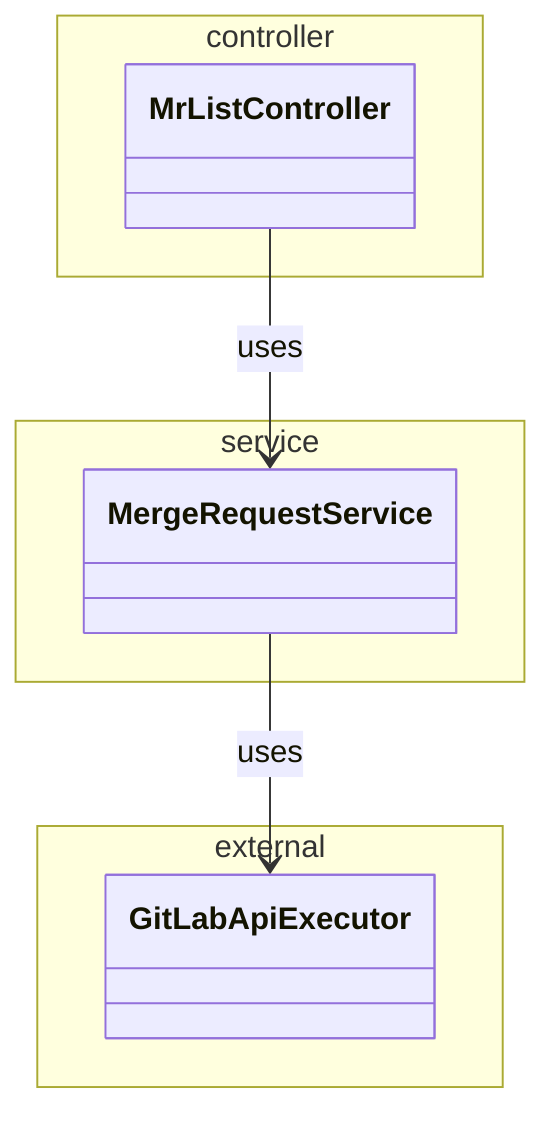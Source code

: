 classDiagram
    namespace controller {
      class MrListController
    }
    namespace service {
      class MergeRequestService
    }
    namespace external {
      class GitLabApiExecutor
    }

    MrListController --> MergeRequestService : uses
    MergeRequestService --> GitLabApiExecutor : uses